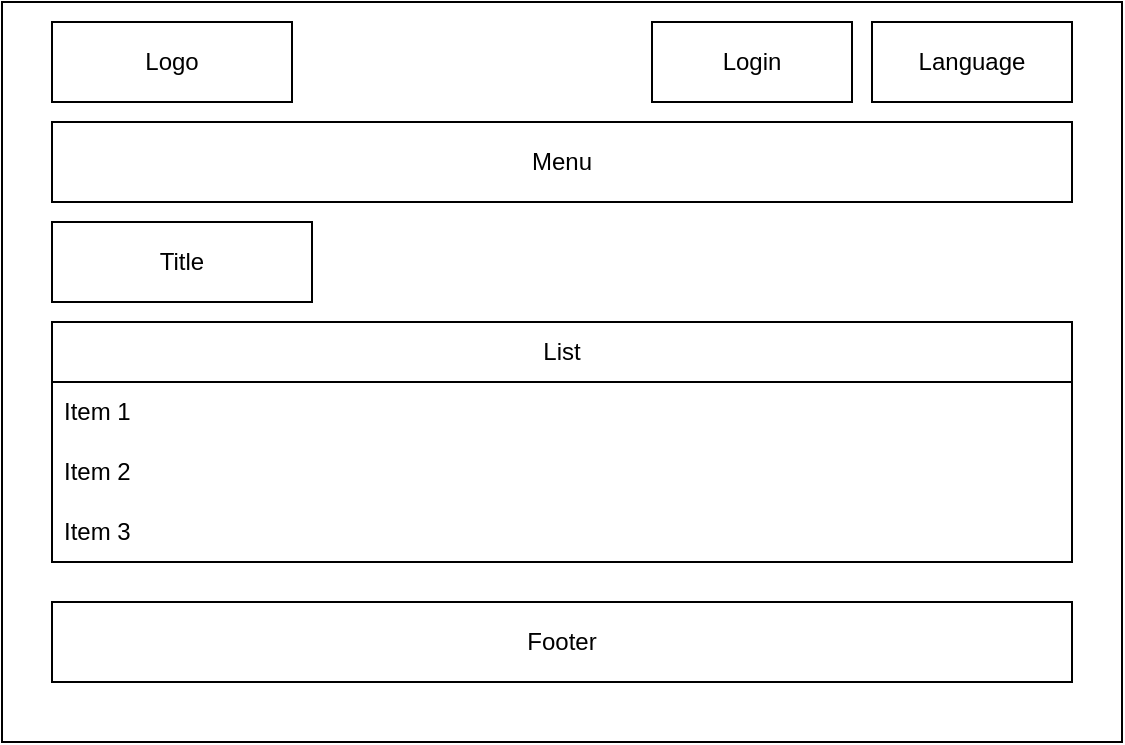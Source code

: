 <mxfile version="26.0.10">
  <diagram name="Page-1" id="oOMDyzwlQZlZ9vdrzq85">
    <mxGraphModel dx="954" dy="566" grid="1" gridSize="10" guides="1" tooltips="1" connect="1" arrows="1" fold="1" page="1" pageScale="1" pageWidth="850" pageHeight="1100" math="0" shadow="0">
      <root>
        <mxCell id="0" />
        <mxCell id="1" parent="0" />
        <mxCell id="NZPYsNiVr60mxFNRmCZ1-1" value="" style="rounded=0;whiteSpace=wrap;html=1;" parent="1" vertex="1">
          <mxGeometry x="55" y="40" width="560" height="370" as="geometry" />
        </mxCell>
        <mxCell id="NZPYsNiVr60mxFNRmCZ1-2" value="Logo" style="rounded=0;whiteSpace=wrap;html=1;" parent="1" vertex="1">
          <mxGeometry x="80" y="50" width="120" height="40" as="geometry" />
        </mxCell>
        <mxCell id="NZPYsNiVr60mxFNRmCZ1-3" value="Login" style="rounded=0;whiteSpace=wrap;html=1;" parent="1" vertex="1">
          <mxGeometry x="380" y="50" width="100" height="40" as="geometry" />
        </mxCell>
        <mxCell id="NZPYsNiVr60mxFNRmCZ1-4" value="Language" style="rounded=0;whiteSpace=wrap;html=1;" parent="1" vertex="1">
          <mxGeometry x="490" y="50" width="100" height="40" as="geometry" />
        </mxCell>
        <mxCell id="NZPYsNiVr60mxFNRmCZ1-5" value="Menu" style="rounded=0;whiteSpace=wrap;html=1;" parent="1" vertex="1">
          <mxGeometry x="80" y="100" width="510" height="40" as="geometry" />
        </mxCell>
        <mxCell id="NZPYsNiVr60mxFNRmCZ1-6" value="Title" style="rounded=0;whiteSpace=wrap;html=1;" parent="1" vertex="1">
          <mxGeometry x="80" y="150" width="130" height="40" as="geometry" />
        </mxCell>
        <mxCell id="NZPYsNiVr60mxFNRmCZ1-7" value="List" style="swimlane;fontStyle=0;childLayout=stackLayout;horizontal=1;startSize=30;horizontalStack=0;resizeParent=1;resizeParentMax=0;resizeLast=0;collapsible=1;marginBottom=0;whiteSpace=wrap;html=1;" parent="1" vertex="1">
          <mxGeometry x="80" y="200" width="510" height="120" as="geometry" />
        </mxCell>
        <mxCell id="NZPYsNiVr60mxFNRmCZ1-8" value="Item 1" style="text;strokeColor=none;fillColor=none;align=left;verticalAlign=middle;spacingLeft=4;spacingRight=4;overflow=hidden;points=[[0,0.5],[1,0.5]];portConstraint=eastwest;rotatable=0;whiteSpace=wrap;html=1;" parent="NZPYsNiVr60mxFNRmCZ1-7" vertex="1">
          <mxGeometry y="30" width="510" height="30" as="geometry" />
        </mxCell>
        <mxCell id="NZPYsNiVr60mxFNRmCZ1-9" value="Item 2" style="text;strokeColor=none;fillColor=none;align=left;verticalAlign=middle;spacingLeft=4;spacingRight=4;overflow=hidden;points=[[0,0.5],[1,0.5]];portConstraint=eastwest;rotatable=0;whiteSpace=wrap;html=1;" parent="NZPYsNiVr60mxFNRmCZ1-7" vertex="1">
          <mxGeometry y="60" width="510" height="30" as="geometry" />
        </mxCell>
        <mxCell id="NZPYsNiVr60mxFNRmCZ1-10" value="Item 3" style="text;strokeColor=none;fillColor=none;align=left;verticalAlign=middle;spacingLeft=4;spacingRight=4;overflow=hidden;points=[[0,0.5],[1,0.5]];portConstraint=eastwest;rotatable=0;whiteSpace=wrap;html=1;" parent="NZPYsNiVr60mxFNRmCZ1-7" vertex="1">
          <mxGeometry y="90" width="510" height="30" as="geometry" />
        </mxCell>
        <mxCell id="NZPYsNiVr60mxFNRmCZ1-11" value="Footer" style="rounded=0;whiteSpace=wrap;html=1;" parent="1" vertex="1">
          <mxGeometry x="80" y="340" width="510" height="40" as="geometry" />
        </mxCell>
      </root>
    </mxGraphModel>
  </diagram>
</mxfile>
